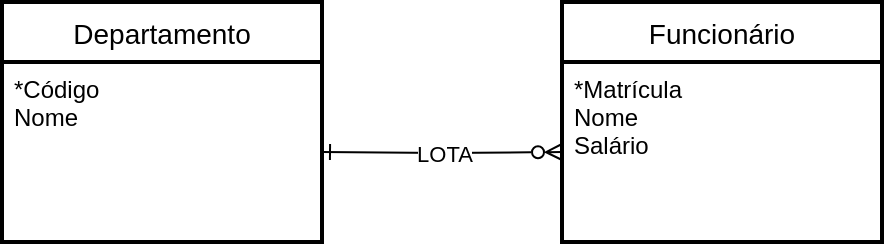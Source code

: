 <mxfile version="15.4.3" type="github">
  <diagram id="R2lEEEUBdFMjLlhIrx00" name="Page-1">
    <mxGraphModel dx="599" dy="359" grid="1" gridSize="10" guides="1" tooltips="1" connect="1" arrows="1" fold="1" page="1" pageScale="1" pageWidth="850" pageHeight="1100" math="0" shadow="0" extFonts="Permanent Marker^https://fonts.googleapis.com/css?family=Permanent+Marker">
      <root>
        <mxCell id="0" />
        <mxCell id="1" parent="0" />
        <mxCell id="7WtKob1lGojaLKXV-pY6-1" value="Departamento" style="swimlane;childLayout=stackLayout;horizontal=1;startSize=30;horizontalStack=0;rounded=0;fontSize=14;fontStyle=0;strokeWidth=2;resizeParent=0;resizeLast=1;shadow=0;dashed=0;align=center;strokeColor=default;fillColor=default;" vertex="1" parent="1">
          <mxGeometry x="180" y="100" width="160" height="120" as="geometry" />
        </mxCell>
        <mxCell id="7WtKob1lGojaLKXV-pY6-2" value="*Código&#xa;Nome" style="align=left;strokeColor=none;fillColor=none;spacingLeft=4;fontSize=12;verticalAlign=top;resizable=0;rotatable=0;part=1;" vertex="1" parent="7WtKob1lGojaLKXV-pY6-1">
          <mxGeometry y="30" width="160" height="90" as="geometry" />
        </mxCell>
        <mxCell id="7WtKob1lGojaLKXV-pY6-3" value="Funcionário" style="swimlane;childLayout=stackLayout;horizontal=1;startSize=30;horizontalStack=0;rounded=0;fontSize=14;fontStyle=0;strokeWidth=2;resizeParent=0;resizeLast=1;shadow=0;dashed=0;align=center;strokeColor=default;fillColor=default;" vertex="1" parent="1">
          <mxGeometry x="460" y="100" width="160" height="120" as="geometry" />
        </mxCell>
        <mxCell id="7WtKob1lGojaLKXV-pY6-4" value="*Matrícula&#xa;Nome&#xa;Salário" style="align=left;strokeColor=none;fillColor=none;spacingLeft=4;fontSize=12;verticalAlign=top;resizable=0;rotatable=0;part=1;" vertex="1" parent="7WtKob1lGojaLKXV-pY6-3">
          <mxGeometry y="30" width="160" height="90" as="geometry" />
        </mxCell>
        <mxCell id="7WtKob1lGojaLKXV-pY6-5" value="LOTA&lt;br&gt;" style="edgeStyle=orthogonalEdgeStyle;rounded=0;orthogonalLoop=1;jettySize=auto;html=1;entryX=0;entryY=0.5;entryDx=0;entryDy=0;endArrow=ERzeroToMany;endFill=0;startArrow=ERone;startFill=0;endSize=6;sketch=0;" edge="1" parent="1" target="7WtKob1lGojaLKXV-pY6-4">
          <mxGeometry relative="1" as="geometry">
            <mxPoint x="340" y="175" as="sourcePoint" />
            <mxPoint x="370" y="235" as="targetPoint" />
          </mxGeometry>
        </mxCell>
      </root>
    </mxGraphModel>
  </diagram>
</mxfile>
